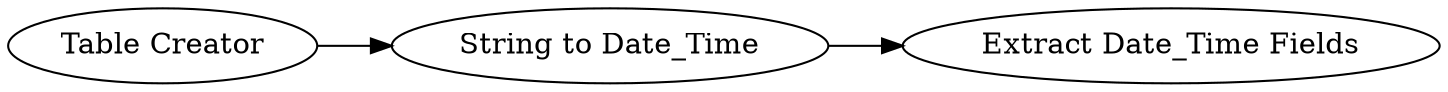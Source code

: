 digraph {
	1 [label="Table Creator"]
	2 [label="String to Date_Time"]
	3 [label="Extract Date_Time Fields"]
	1 -> 2
	2 -> 3
	rankdir=LR
}
